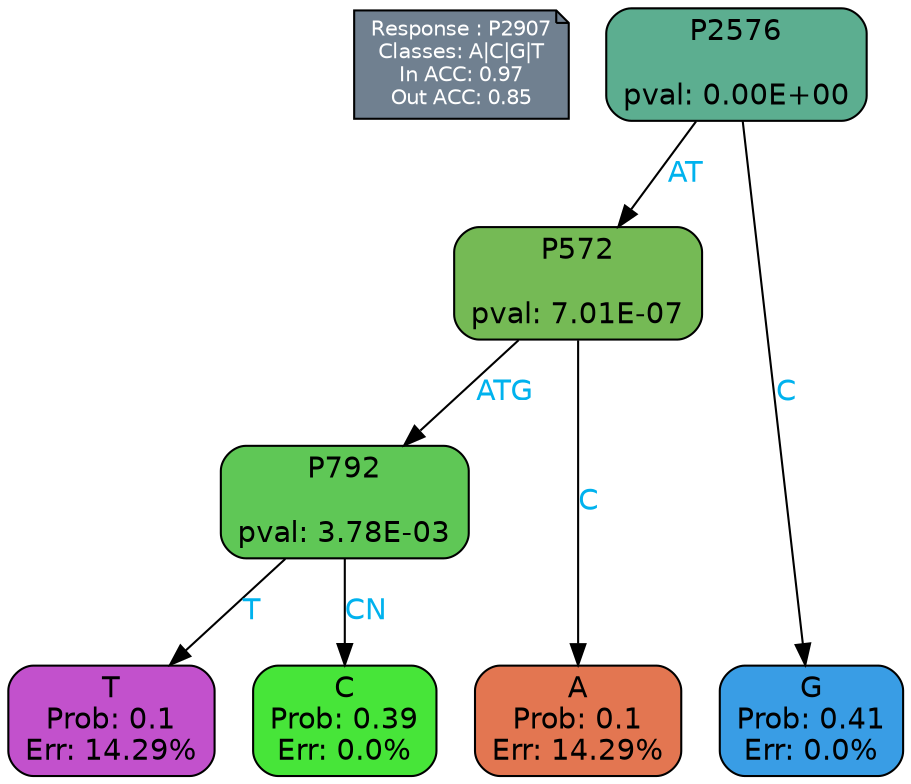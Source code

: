 digraph Tree {
node [shape=box, style="filled, rounded", color="black", fontname=helvetica] ;
graph [ranksep=equally, splines=polylines, bgcolor=transparent, dpi=600] ;
edge [fontname=helvetica] ;
LEGEND [label="Response : P2907
Classes: A|C|G|T
In ACC: 0.97
Out ACC: 0.85
",shape=note,align=left,style=filled,fillcolor="slategray",fontcolor="white",fontsize=10];1 [label="P2576

pval: 0.00E+00", fillcolor="#5cae90"] ;
2 [label="P572

pval: 7.01E-07", fillcolor="#75ba55"] ;
3 [label="P792

pval: 3.78E-03", fillcolor="#5fc756"] ;
4 [label="T
Prob: 0.1
Err: 14.29%", fillcolor="#c251cc"] ;
5 [label="C
Prob: 0.39
Err: 0.0%", fillcolor="#47e539"] ;
6 [label="A
Prob: 0.1
Err: 14.29%", fillcolor="#e37651"] ;
7 [label="G
Prob: 0.41
Err: 0.0%", fillcolor="#399de5"] ;
1 -> 2 [label="AT",fontcolor=deepskyblue2] ;
1 -> 7 [label="C",fontcolor=deepskyblue2] ;
2 -> 3 [label="ATG",fontcolor=deepskyblue2] ;
2 -> 6 [label="C",fontcolor=deepskyblue2] ;
3 -> 4 [label="T",fontcolor=deepskyblue2] ;
3 -> 5 [label="CN",fontcolor=deepskyblue2] ;
{rank = same; 4;5;6;7;}{rank = same; LEGEND;1;}}